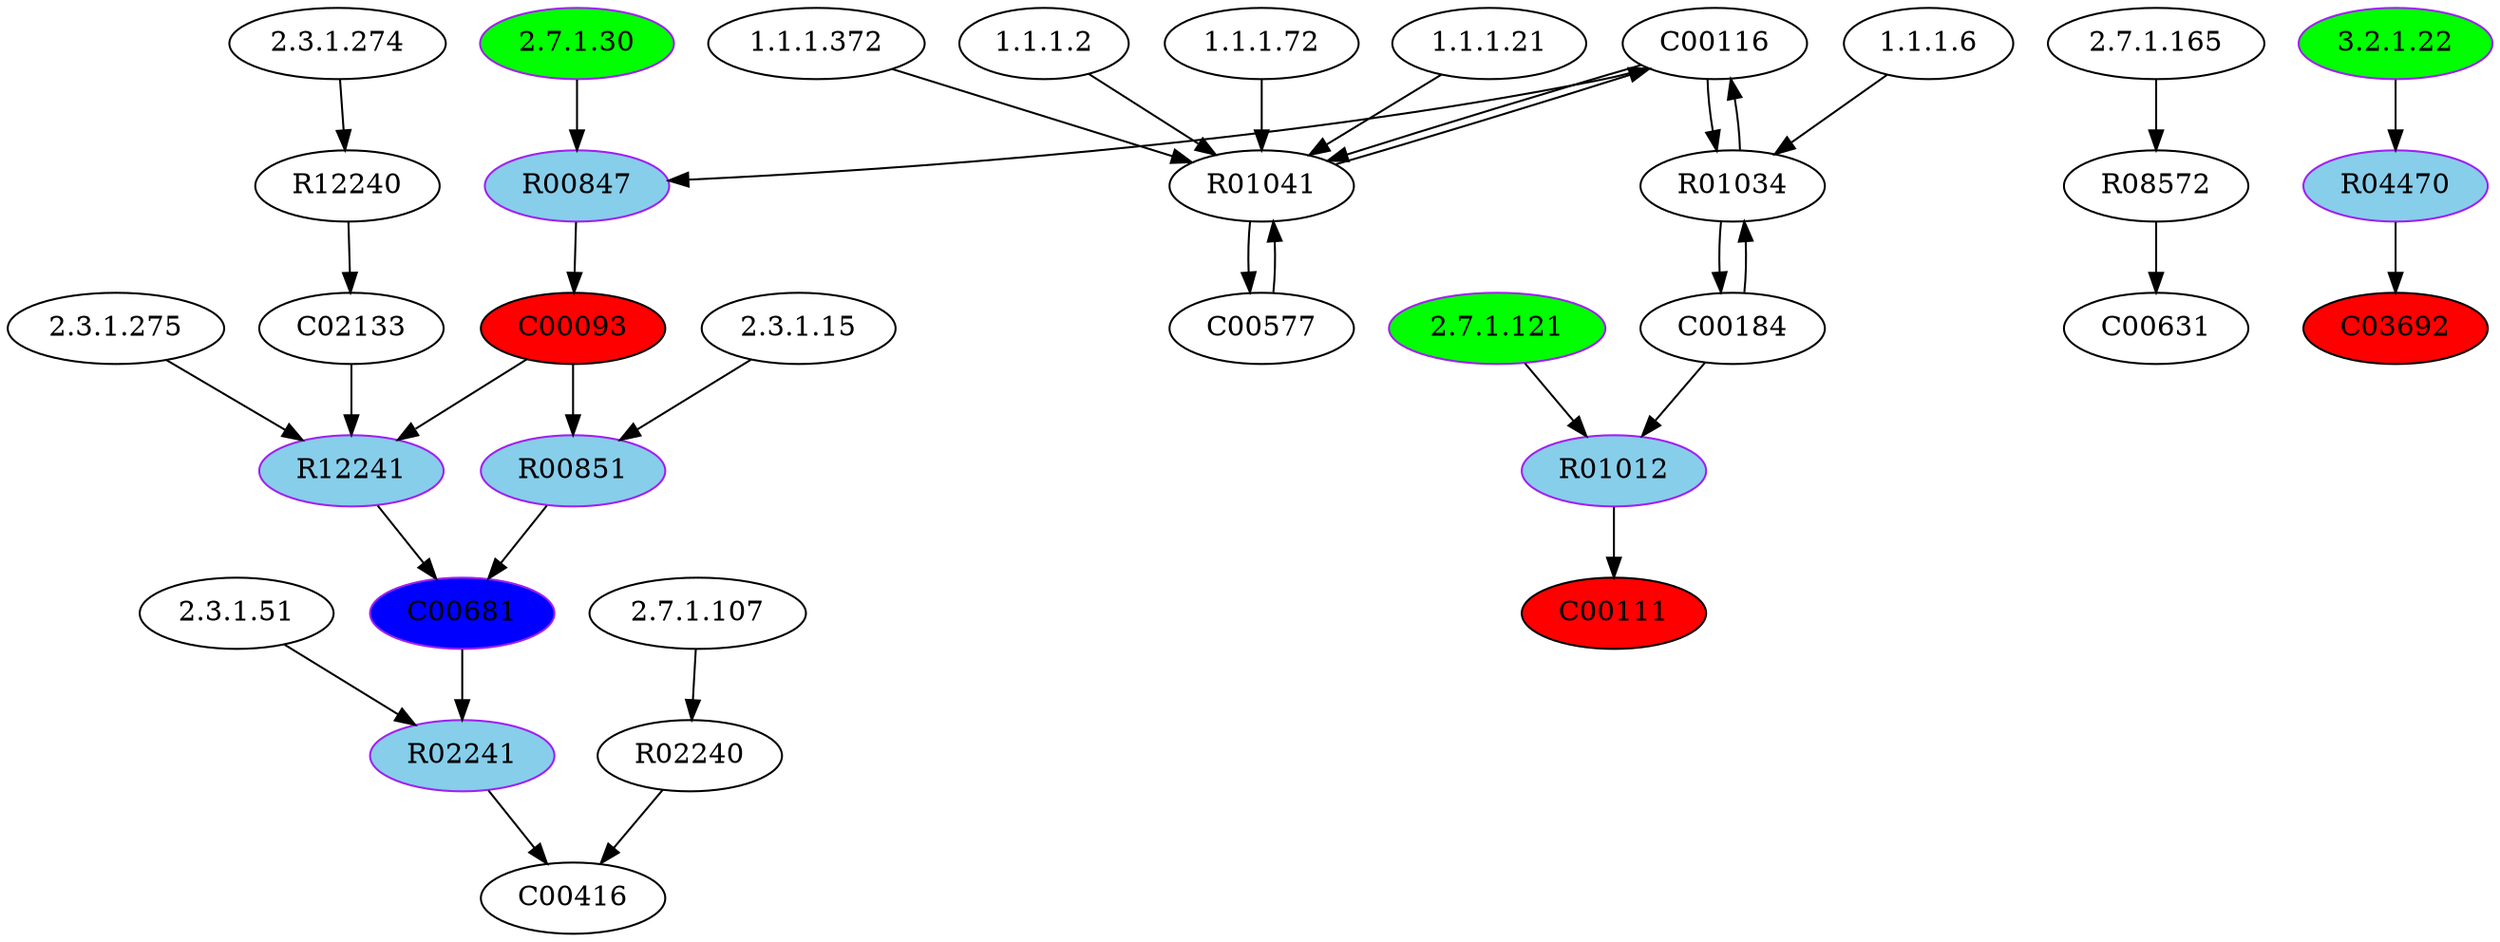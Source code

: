 digraph G {
"2.3.1.275" [type=E];
"2.7.1.165" [type=E];
"2.7.1.30" [color=purple, fillcolor=green, style=filled, type=E];
"3.2.1.22" [color=purple, fillcolor=green, style=filled, type=E];
"2.7.1.121" [color=purple, fillcolor=green, style=filled, type=E];
"2.3.1.51" [type=E];
"1.1.1.6" [type=E];
"1.1.1.72" [type=E];
"2.7.1.107" [type=E];
"2.3.1.15" [type=E];
"1.1.1.21" [type=E];
"1.1.1.372" [type=E];
"2.3.1.274" [type=E];
"1.1.1.2" [type=E];
R01041 [type=R];
R02241 [color=purple, fillcolor=skyblue, style=filled, type=R];
R01034 [type=R];
R12240 [type=R];
R00847 [color=purple, fillcolor=skyblue, style=filled, type=R];
R12241 [color=purple, fillcolor=skyblue, style=filled, type=R];
R04470 [color=purple, fillcolor=skyblue, style=filled, type=R];
R00851 [color=purple, fillcolor=skyblue, style=filled, type=R];
R02240 [type=R];
R01012 [color=purple, fillcolor=skyblue, style=filled, type=R];
R08572 [type=R];
C00416 [type=C];
C00631 [type=C];
C02133 [type=C];
C03692 [fillcolor=red, style=filled, type=C];
C00577 [type=C];
C00681 [color=purple, fillcolor=blue, style=filled, type=C];
C00111 [fillcolor=red, style=filled, type=C];
C00093 [fillcolor=red, style=filled, type=C];
C00184 [type=C];
C00116 [type=C];
C00681 -> R02241;
R02241 -> C00416;
C00093 -> R00851;
R00851 -> C00681;
C00116 -> R00847;
R00847 -> C00093;
C00116 -> R01034;
R01034 -> C00116;
R01034 -> C00184;
C00184 -> R01034;
C00116 -> R01041;
R01041 -> C00116;
R01041 -> C00577;
C00577 -> R01041;
R04470 -> C03692;
R02240 -> C00416;
R08572 -> C00631;
C00184 -> R01012;
R01012 -> C00111;
C02133 -> R12241;
C00093 -> R12241;
R12241 -> C00681;
R12240 -> C02133;
"1.1.1.2" -> R01041;
"1.1.1.21" -> R01041;
"1.1.1.72" -> R01041;
"1.1.1.372" -> R01041;
"2.3.1.51" -> R02241;
"1.1.1.6" -> R01034;
"2.3.1.274" -> R12240;
"2.7.1.30" -> R00847;
"2.3.1.275" -> R12241;
"3.2.1.22" -> R04470;
"2.3.1.15" -> R00851;
"2.7.1.107" -> R02240;
"2.7.1.121" -> R01012;
"2.7.1.165" -> R08572;
}
